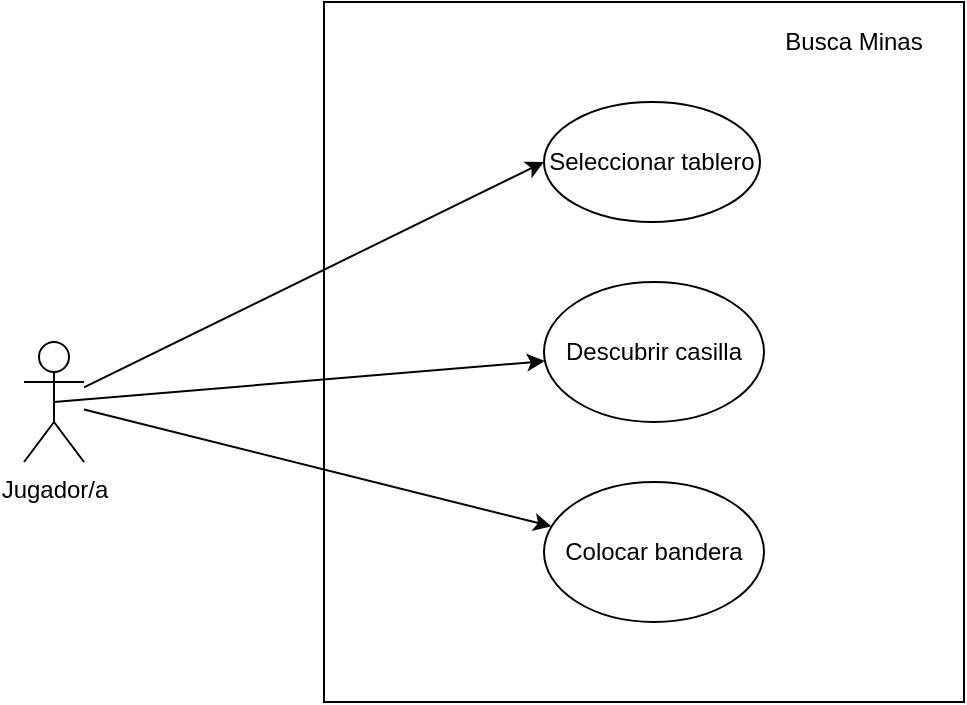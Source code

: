 <mxfile version="15.2.9" type="github">
  <diagram id="0J29SXEDrfdCCu9A4Jwd" name="Page-1">
    <mxGraphModel dx="1422" dy="746" grid="1" gridSize="10" guides="1" tooltips="1" connect="1" arrows="1" fold="1" page="1" pageScale="1" pageWidth="827" pageHeight="1169" math="0" shadow="0">
      <root>
        <mxCell id="0" />
        <mxCell id="1" parent="0" />
        <mxCell id="GdfN9jX6rAno2gfqHbO2-1" value="Jugador/a" style="shape=umlActor;verticalLabelPosition=bottom;verticalAlign=top;html=1;outlineConnect=0;" vertex="1" parent="1">
          <mxGeometry x="180" y="310" width="30" height="60" as="geometry" />
        </mxCell>
        <mxCell id="GdfN9jX6rAno2gfqHbO2-2" value="" style="rounded=0;whiteSpace=wrap;html=1;" vertex="1" parent="1">
          <mxGeometry x="330" y="140" width="320" height="350" as="geometry" />
        </mxCell>
        <mxCell id="GdfN9jX6rAno2gfqHbO2-3" value="Seleccionar tablero" style="ellipse;whiteSpace=wrap;html=1;" vertex="1" parent="1">
          <mxGeometry x="440" y="190" width="108" height="60" as="geometry" />
        </mxCell>
        <mxCell id="GdfN9jX6rAno2gfqHbO2-5" value="Descubrir casilla" style="ellipse;whiteSpace=wrap;html=1;" vertex="1" parent="1">
          <mxGeometry x="440" y="280" width="110" height="70" as="geometry" />
        </mxCell>
        <mxCell id="GdfN9jX6rAno2gfqHbO2-6" value="Colocar bandera" style="ellipse;whiteSpace=wrap;html=1;" vertex="1" parent="1">
          <mxGeometry x="440" y="380" width="110" height="70" as="geometry" />
        </mxCell>
        <mxCell id="GdfN9jX6rAno2gfqHbO2-8" value="Busca Minas" style="text;html=1;strokeColor=none;fillColor=none;align=center;verticalAlign=middle;whiteSpace=wrap;rounded=0;" vertex="1" parent="1">
          <mxGeometry x="540" y="150" width="110" height="20" as="geometry" />
        </mxCell>
        <mxCell id="GdfN9jX6rAno2gfqHbO2-9" value="" style="endArrow=classic;html=1;entryX=0;entryY=0.5;entryDx=0;entryDy=0;" edge="1" parent="1" source="GdfN9jX6rAno2gfqHbO2-1" target="GdfN9jX6rAno2gfqHbO2-3">
          <mxGeometry width="50" height="50" relative="1" as="geometry">
            <mxPoint x="290" y="300" as="sourcePoint" />
            <mxPoint x="340" y="250" as="targetPoint" />
          </mxGeometry>
        </mxCell>
        <mxCell id="GdfN9jX6rAno2gfqHbO2-10" value="" style="endArrow=classic;html=1;exitX=0.5;exitY=0.5;exitDx=0;exitDy=0;exitPerimeter=0;" edge="1" parent="1" source="GdfN9jX6rAno2gfqHbO2-1" target="GdfN9jX6rAno2gfqHbO2-5">
          <mxGeometry width="50" height="50" relative="1" as="geometry">
            <mxPoint x="300" y="370" as="sourcePoint" />
            <mxPoint x="350" y="320" as="targetPoint" />
          </mxGeometry>
        </mxCell>
        <mxCell id="GdfN9jX6rAno2gfqHbO2-11" value="" style="endArrow=classic;html=1;" edge="1" parent="1" source="GdfN9jX6rAno2gfqHbO2-1" target="GdfN9jX6rAno2gfqHbO2-6">
          <mxGeometry width="50" height="50" relative="1" as="geometry">
            <mxPoint x="300" y="410" as="sourcePoint" />
            <mxPoint x="350" y="360" as="targetPoint" />
          </mxGeometry>
        </mxCell>
      </root>
    </mxGraphModel>
  </diagram>
</mxfile>
